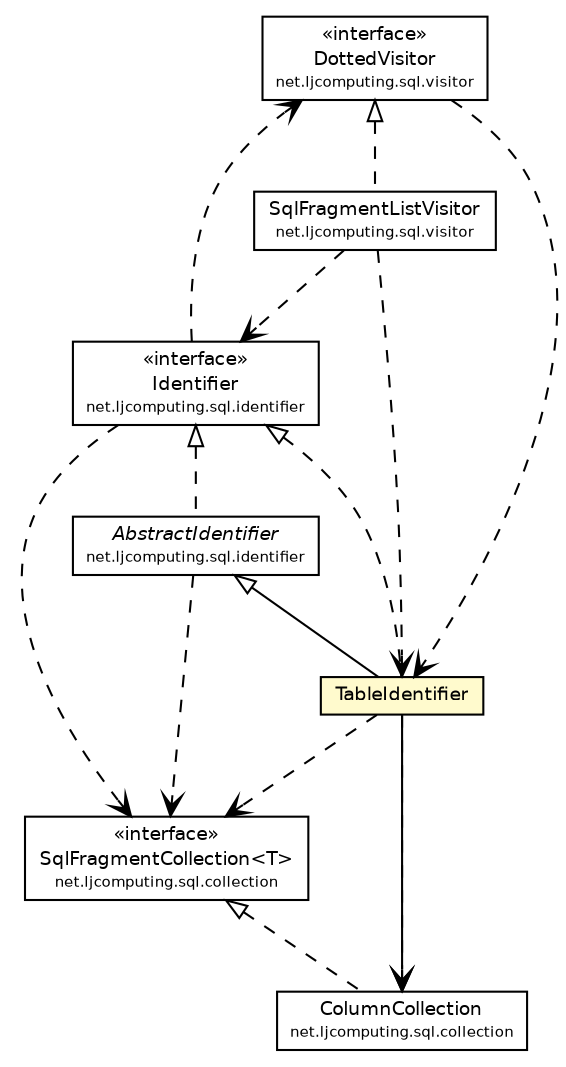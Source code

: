 #!/usr/local/bin/dot
#
# Class diagram 
# Generated by UMLGraph version R5_6 (http://www.umlgraph.org/)
#

digraph G {
	edge [fontname="Helvetica",fontsize=10,labelfontname="Helvetica",labelfontsize=10];
	node [fontname="Helvetica",fontsize=10,shape=plaintext];
	nodesep=0.25;
	ranksep=0.5;
	// net.ljcomputing.sql.visitor.DottedVisitor
	c1158 [label=<<table title="net.ljcomputing.sql.visitor.DottedVisitor" border="0" cellborder="1" cellspacing="0" cellpadding="2" port="p" href="../../visitor/DottedVisitor.html">
		<tr><td><table border="0" cellspacing="0" cellpadding="1">
<tr><td align="center" balign="center"> &#171;interface&#187; </td></tr>
<tr><td align="center" balign="center"> DottedVisitor </td></tr>
<tr><td align="center" balign="center"><font point-size="7.0"> net.ljcomputing.sql.visitor </font></td></tr>
		</table></td></tr>
		</table>>, URL="../../visitor/DottedVisitor.html", fontname="Helvetica", fontcolor="black", fontsize=9.0];
	// net.ljcomputing.sql.visitor.SqlFragmentListVisitor
	c1160 [label=<<table title="net.ljcomputing.sql.visitor.SqlFragmentListVisitor" border="0" cellborder="1" cellspacing="0" cellpadding="2" port="p" href="../../visitor/SqlFragmentListVisitor.html">
		<tr><td><table border="0" cellspacing="0" cellpadding="1">
<tr><td align="center" balign="center"> SqlFragmentListVisitor </td></tr>
<tr><td align="center" balign="center"><font point-size="7.0"> net.ljcomputing.sql.visitor </font></td></tr>
		</table></td></tr>
		</table>>, URL="../../visitor/SqlFragmentListVisitor.html", fontname="Helvetica", fontcolor="black", fontsize=9.0];
	// net.ljcomputing.sql.collection.SqlFragmentCollection<T>
	c1164 [label=<<table title="net.ljcomputing.sql.collection.SqlFragmentCollection" border="0" cellborder="1" cellspacing="0" cellpadding="2" port="p" href="../../collection/SqlFragmentCollection.html">
		<tr><td><table border="0" cellspacing="0" cellpadding="1">
<tr><td align="center" balign="center"> &#171;interface&#187; </td></tr>
<tr><td align="center" balign="center"> SqlFragmentCollection&lt;T&gt; </td></tr>
<tr><td align="center" balign="center"><font point-size="7.0"> net.ljcomputing.sql.collection </font></td></tr>
		</table></td></tr>
		</table>>, URL="../../collection/SqlFragmentCollection.html", fontname="Helvetica", fontcolor="black", fontsize=9.0];
	// net.ljcomputing.sql.collection.ColumnCollection
	c1165 [label=<<table title="net.ljcomputing.sql.collection.ColumnCollection" border="0" cellborder="1" cellspacing="0" cellpadding="2" port="p" href="../../collection/ColumnCollection.html">
		<tr><td><table border="0" cellspacing="0" cellpadding="1">
<tr><td align="center" balign="center"> ColumnCollection </td></tr>
<tr><td align="center" balign="center"><font point-size="7.0"> net.ljcomputing.sql.collection </font></td></tr>
		</table></td></tr>
		</table>>, URL="../../collection/ColumnCollection.html", fontname="Helvetica", fontcolor="black", fontsize=9.0];
	// net.ljcomputing.sql.identifier.table.TableIdentifier
	c1170 [label=<<table title="net.ljcomputing.sql.identifier.table.TableIdentifier" border="0" cellborder="1" cellspacing="0" cellpadding="2" port="p" bgcolor="lemonChiffon" href="./TableIdentifier.html">
		<tr><td><table border="0" cellspacing="0" cellpadding="1">
<tr><td align="center" balign="center"> TableIdentifier </td></tr>
		</table></td></tr>
		</table>>, URL="./TableIdentifier.html", fontname="Helvetica", fontcolor="black", fontsize=9.0];
	// net.ljcomputing.sql.identifier.AbstractIdentifier
	c1171 [label=<<table title="net.ljcomputing.sql.identifier.AbstractIdentifier" border="0" cellborder="1" cellspacing="0" cellpadding="2" port="p" href="../AbstractIdentifier.html">
		<tr><td><table border="0" cellspacing="0" cellpadding="1">
<tr><td align="center" balign="center"><font face="Helvetica-Oblique"> AbstractIdentifier </font></td></tr>
<tr><td align="center" balign="center"><font point-size="7.0"> net.ljcomputing.sql.identifier </font></td></tr>
		</table></td></tr>
		</table>>, URL="../AbstractIdentifier.html", fontname="Helvetica", fontcolor="black", fontsize=9.0];
	// net.ljcomputing.sql.identifier.Identifier
	c1172 [label=<<table title="net.ljcomputing.sql.identifier.Identifier" border="0" cellborder="1" cellspacing="0" cellpadding="2" port="p" href="../Identifier.html">
		<tr><td><table border="0" cellspacing="0" cellpadding="1">
<tr><td align="center" balign="center"> &#171;interface&#187; </td></tr>
<tr><td align="center" balign="center"> Identifier </td></tr>
<tr><td align="center" balign="center"><font point-size="7.0"> net.ljcomputing.sql.identifier </font></td></tr>
		</table></td></tr>
		</table>>, URL="../Identifier.html", fontname="Helvetica", fontcolor="black", fontsize=9.0];
	//net.ljcomputing.sql.visitor.SqlFragmentListVisitor implements net.ljcomputing.sql.visitor.DottedVisitor
	c1158:p -> c1160:p [dir=back,arrowtail=empty,style=dashed];
	//net.ljcomputing.sql.collection.ColumnCollection implements net.ljcomputing.sql.collection.SqlFragmentCollection<T>
	c1164:p -> c1165:p [dir=back,arrowtail=empty,style=dashed];
	//net.ljcomputing.sql.identifier.table.TableIdentifier extends net.ljcomputing.sql.identifier.AbstractIdentifier
	c1171:p -> c1170:p [dir=back,arrowtail=empty];
	//net.ljcomputing.sql.identifier.table.TableIdentifier implements net.ljcomputing.sql.identifier.Identifier
	c1172:p -> c1170:p [dir=back,arrowtail=empty,style=dashed];
	//net.ljcomputing.sql.identifier.AbstractIdentifier implements net.ljcomputing.sql.identifier.Identifier
	c1172:p -> c1171:p [dir=back,arrowtail=empty,style=dashed];
	// net.ljcomputing.sql.identifier.table.TableIdentifier NAVASSOC net.ljcomputing.sql.collection.ColumnCollection
	c1170:p -> c1165:p [taillabel="", label="", headlabel="", fontname="Helvetica", fontcolor="black", fontsize=10.0, color="black", arrowhead=open];
	// net.ljcomputing.sql.visitor.DottedVisitor DEPEND net.ljcomputing.sql.identifier.table.TableIdentifier
	c1158:p -> c1170:p [taillabel="", label="", headlabel="", fontname="Helvetica", fontcolor="black", fontsize=10.0, color="black", arrowhead=open, style=dashed];
	// net.ljcomputing.sql.visitor.SqlFragmentListVisitor DEPEND net.ljcomputing.sql.identifier.Identifier
	c1160:p -> c1172:p [taillabel="", label="", headlabel="", fontname="Helvetica", fontcolor="black", fontsize=10.0, color="black", arrowhead=open, style=dashed];
	// net.ljcomputing.sql.visitor.SqlFragmentListVisitor DEPEND net.ljcomputing.sql.identifier.table.TableIdentifier
	c1160:p -> c1170:p [taillabel="", label="", headlabel="", fontname="Helvetica", fontcolor="black", fontsize=10.0, color="black", arrowhead=open, style=dashed];
	// net.ljcomputing.sql.identifier.table.TableIdentifier DEPEND net.ljcomputing.sql.collection.SqlFragmentCollection<T>
	c1170:p -> c1164:p [taillabel="", label="", headlabel="", fontname="Helvetica", fontcolor="black", fontsize=10.0, color="black", arrowhead=open, style=dashed];
	// net.ljcomputing.sql.identifier.table.TableIdentifier DEPEND net.ljcomputing.sql.collection.ColumnCollection
	c1170:p -> c1165:p [taillabel="", label="", headlabel="", fontname="Helvetica", fontcolor="black", fontsize=10.0, color="black", arrowhead=open, style=dashed];
	// net.ljcomputing.sql.identifier.AbstractIdentifier DEPEND net.ljcomputing.sql.collection.SqlFragmentCollection<T>
	c1171:p -> c1164:p [taillabel="", label="", headlabel="", fontname="Helvetica", fontcolor="black", fontsize=10.0, color="black", arrowhead=open, style=dashed];
	// net.ljcomputing.sql.identifier.Identifier DEPEND net.ljcomputing.sql.visitor.DottedVisitor
	c1172:p -> c1158:p [taillabel="", label="", headlabel="", fontname="Helvetica", fontcolor="black", fontsize=10.0, color="black", arrowhead=open, style=dashed];
	// net.ljcomputing.sql.identifier.Identifier DEPEND net.ljcomputing.sql.collection.SqlFragmentCollection<T>
	c1172:p -> c1164:p [taillabel="", label="", headlabel="", fontname="Helvetica", fontcolor="black", fontsize=10.0, color="black", arrowhead=open, style=dashed];
}

